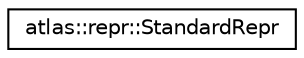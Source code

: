 digraph "Graphical Class Hierarchy"
{
  edge [fontname="Helvetica",fontsize="10",labelfontname="Helvetica",labelfontsize="10"];
  node [fontname="Helvetica",fontsize="10",shape=record];
  rankdir="LR";
  Node1 [label="atlas::repr::StandardRepr",height=0.2,width=0.4,color="black", fillcolor="white", style="filled",URL="$classatlas_1_1repr_1_1StandardRepr.html"];
}
